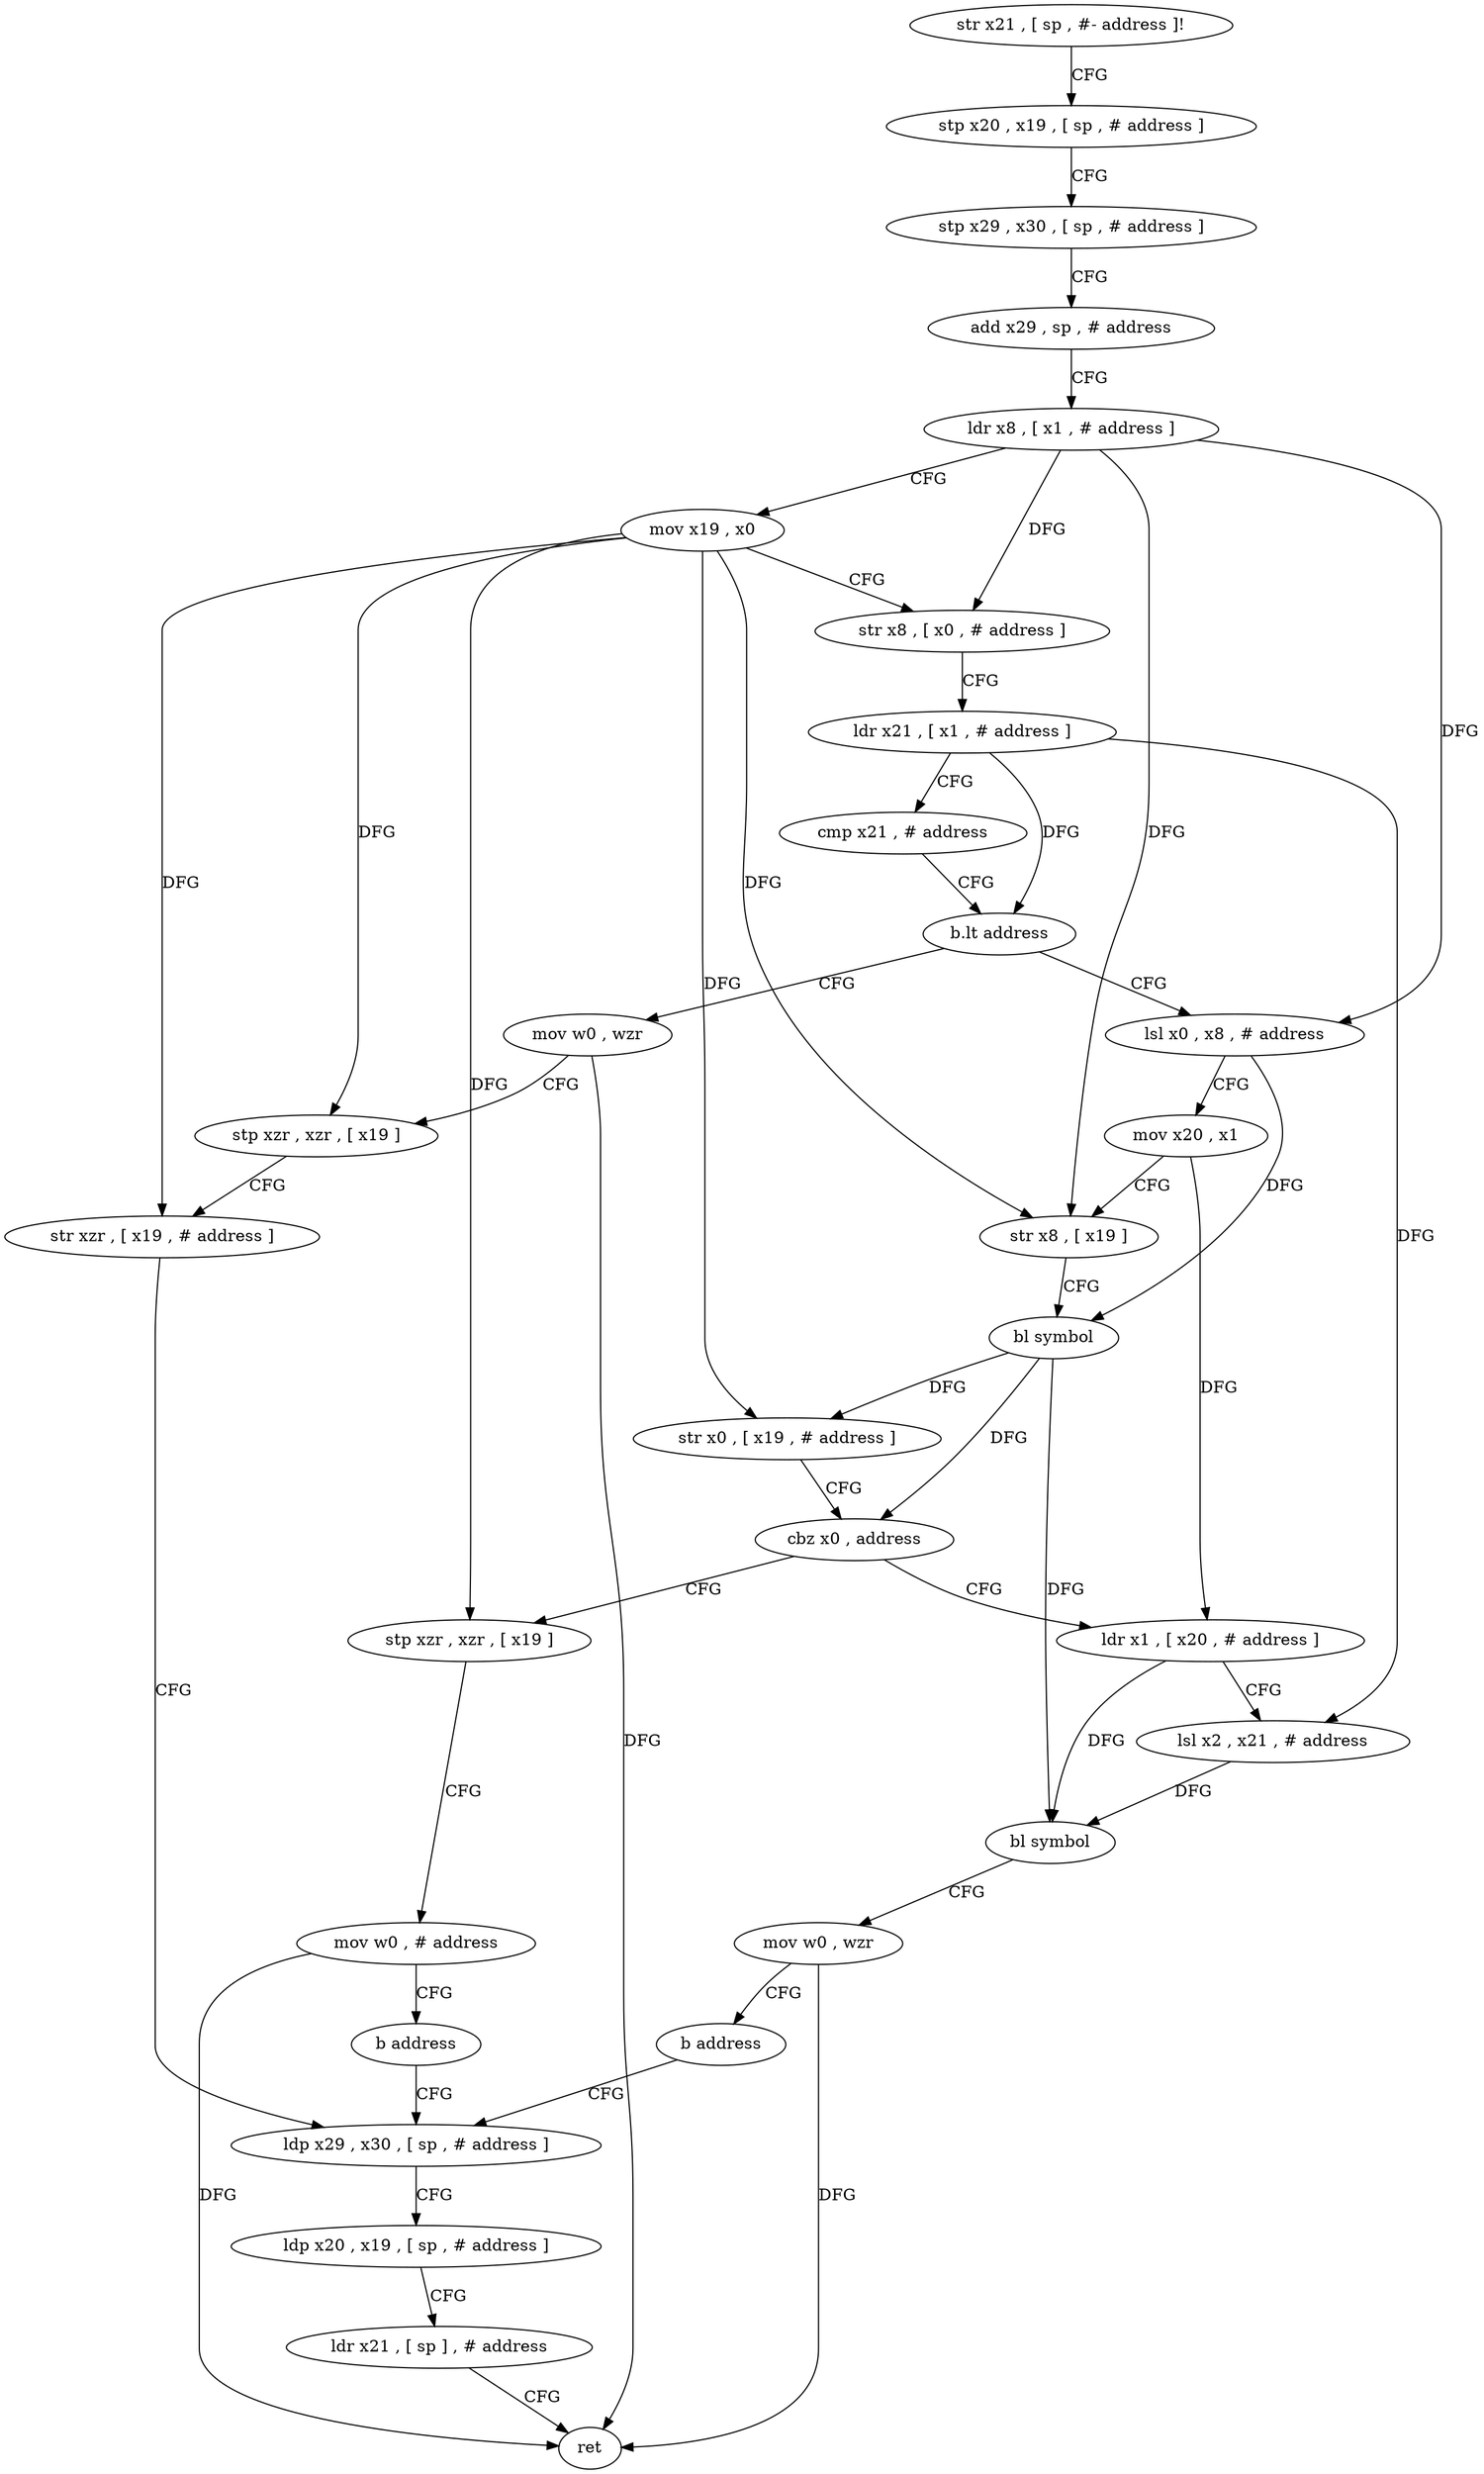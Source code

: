 digraph "func" {
"4241656" [label = "str x21 , [ sp , #- address ]!" ]
"4241660" [label = "stp x20 , x19 , [ sp , # address ]" ]
"4241664" [label = "stp x29 , x30 , [ sp , # address ]" ]
"4241668" [label = "add x29 , sp , # address" ]
"4241672" [label = "ldr x8 , [ x1 , # address ]" ]
"4241676" [label = "mov x19 , x0" ]
"4241680" [label = "str x8 , [ x0 , # address ]" ]
"4241684" [label = "ldr x21 , [ x1 , # address ]" ]
"4241688" [label = "cmp x21 , # address" ]
"4241692" [label = "b.lt address" ]
"4241740" [label = "mov w0 , wzr" ]
"4241696" [label = "lsl x0 , x8 , # address" ]
"4241744" [label = "stp xzr , xzr , [ x19 ]" ]
"4241748" [label = "str xzr , [ x19 , # address ]" ]
"4241752" [label = "ldp x29 , x30 , [ sp , # address ]" ]
"4241700" [label = "mov x20 , x1" ]
"4241704" [label = "str x8 , [ x19 ]" ]
"4241708" [label = "bl symbol" ]
"4241712" [label = "str x0 , [ x19 , # address ]" ]
"4241716" [label = "cbz x0 , address" ]
"4241768" [label = "stp xzr , xzr , [ x19 ]" ]
"4241720" [label = "ldr x1 , [ x20 , # address ]" ]
"4241772" [label = "mov w0 , # address" ]
"4241776" [label = "b address" ]
"4241724" [label = "lsl x2 , x21 , # address" ]
"4241728" [label = "bl symbol" ]
"4241732" [label = "mov w0 , wzr" ]
"4241736" [label = "b address" ]
"4241756" [label = "ldp x20 , x19 , [ sp , # address ]" ]
"4241760" [label = "ldr x21 , [ sp ] , # address" ]
"4241764" [label = "ret" ]
"4241656" -> "4241660" [ label = "CFG" ]
"4241660" -> "4241664" [ label = "CFG" ]
"4241664" -> "4241668" [ label = "CFG" ]
"4241668" -> "4241672" [ label = "CFG" ]
"4241672" -> "4241676" [ label = "CFG" ]
"4241672" -> "4241680" [ label = "DFG" ]
"4241672" -> "4241696" [ label = "DFG" ]
"4241672" -> "4241704" [ label = "DFG" ]
"4241676" -> "4241680" [ label = "CFG" ]
"4241676" -> "4241744" [ label = "DFG" ]
"4241676" -> "4241748" [ label = "DFG" ]
"4241676" -> "4241704" [ label = "DFG" ]
"4241676" -> "4241712" [ label = "DFG" ]
"4241676" -> "4241768" [ label = "DFG" ]
"4241680" -> "4241684" [ label = "CFG" ]
"4241684" -> "4241688" [ label = "CFG" ]
"4241684" -> "4241692" [ label = "DFG" ]
"4241684" -> "4241724" [ label = "DFG" ]
"4241688" -> "4241692" [ label = "CFG" ]
"4241692" -> "4241740" [ label = "CFG" ]
"4241692" -> "4241696" [ label = "CFG" ]
"4241740" -> "4241744" [ label = "CFG" ]
"4241740" -> "4241764" [ label = "DFG" ]
"4241696" -> "4241700" [ label = "CFG" ]
"4241696" -> "4241708" [ label = "DFG" ]
"4241744" -> "4241748" [ label = "CFG" ]
"4241748" -> "4241752" [ label = "CFG" ]
"4241752" -> "4241756" [ label = "CFG" ]
"4241700" -> "4241704" [ label = "CFG" ]
"4241700" -> "4241720" [ label = "DFG" ]
"4241704" -> "4241708" [ label = "CFG" ]
"4241708" -> "4241712" [ label = "DFG" ]
"4241708" -> "4241716" [ label = "DFG" ]
"4241708" -> "4241728" [ label = "DFG" ]
"4241712" -> "4241716" [ label = "CFG" ]
"4241716" -> "4241768" [ label = "CFG" ]
"4241716" -> "4241720" [ label = "CFG" ]
"4241768" -> "4241772" [ label = "CFG" ]
"4241720" -> "4241724" [ label = "CFG" ]
"4241720" -> "4241728" [ label = "DFG" ]
"4241772" -> "4241776" [ label = "CFG" ]
"4241772" -> "4241764" [ label = "DFG" ]
"4241776" -> "4241752" [ label = "CFG" ]
"4241724" -> "4241728" [ label = "DFG" ]
"4241728" -> "4241732" [ label = "CFG" ]
"4241732" -> "4241736" [ label = "CFG" ]
"4241732" -> "4241764" [ label = "DFG" ]
"4241736" -> "4241752" [ label = "CFG" ]
"4241756" -> "4241760" [ label = "CFG" ]
"4241760" -> "4241764" [ label = "CFG" ]
}
